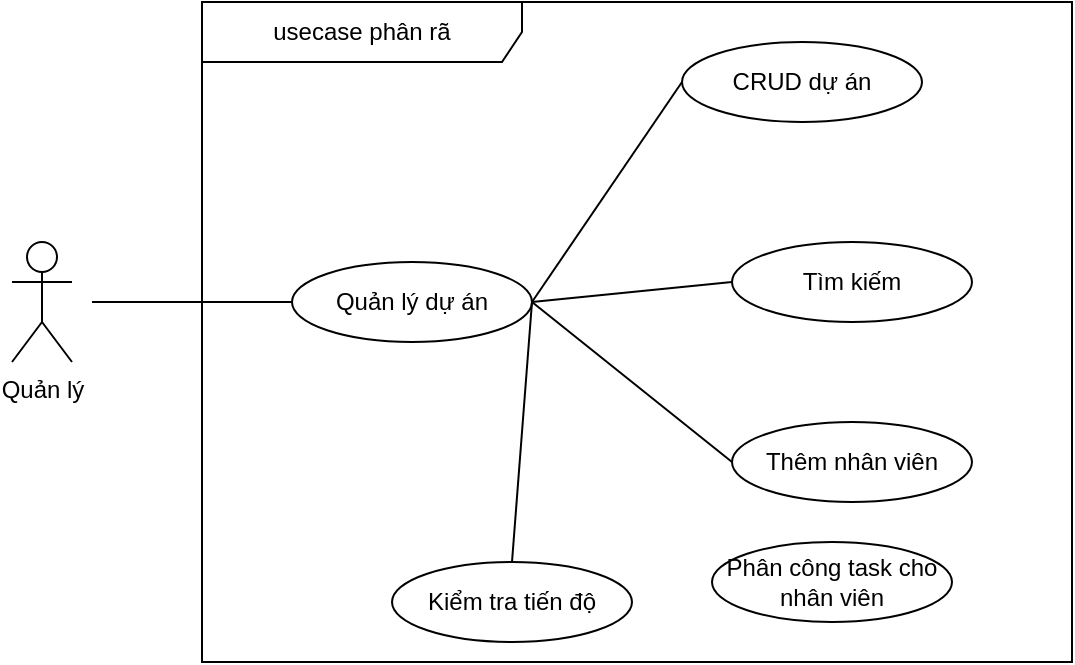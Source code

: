 <mxfile>
    <diagram id="IRH18sNtuKh065FxT_FR" name="Page-1">
        <mxGraphModel dx="921" dy="646" grid="1" gridSize="10" guides="1" tooltips="1" connect="1" arrows="1" fold="1" page="1" pageScale="1" pageWidth="850" pageHeight="1100" math="0" shadow="0">
            <root>
                <mxCell id="0"/>
                <mxCell id="1" parent="0"/>
                <mxCell id="4" value="usecase phân rã" style="shape=umlFrame;whiteSpace=wrap;html=1;pointerEvents=0;recursiveResize=0;container=1;collapsible=0;width=160;" parent="1" vertex="1">
                    <mxGeometry x="185" y="170" width="435" height="330" as="geometry"/>
                </mxCell>
                <mxCell id="5" value="Quản lý dự án" style="ellipse;whiteSpace=wrap;html=1;" parent="4" vertex="1">
                    <mxGeometry x="45" y="130" width="120" height="40" as="geometry"/>
                </mxCell>
                <mxCell id="6" value="" style="endArrow=none;startArrow=none;endFill=0;startFill=0;endSize=8;html=1;verticalAlign=bottom;labelBackgroundColor=none;strokeWidth=1;entryX=0;entryY=0.5;entryDx=0;entryDy=0;exitX=1;exitY=0.5;exitDx=0;exitDy=0;" parent="4" source="5" target="7" edge="1">
                    <mxGeometry width="160" relative="1" as="geometry">
                        <mxPoint x="-65" y="120" as="sourcePoint"/>
                        <mxPoint x="242.574" y="84.142" as="targetPoint"/>
                    </mxGeometry>
                </mxCell>
                <mxCell id="7" value="CRUD dự án" style="ellipse;whiteSpace=wrap;html=1;" parent="4" vertex="1">
                    <mxGeometry x="240" y="20" width="120" height="40" as="geometry"/>
                </mxCell>
                <mxCell id="8" value="" style="endArrow=none;startArrow=none;endFill=0;startFill=0;endSize=8;html=1;verticalAlign=bottom;labelBackgroundColor=none;strokeWidth=1;entryX=0;entryY=0.5;entryDx=0;entryDy=0;exitX=1;exitY=0.5;exitDx=0;exitDy=0;" parent="4" source="5" target="9" edge="1">
                    <mxGeometry width="160" relative="1" as="geometry">
                        <mxPoint x="145" y="220" as="sourcePoint"/>
                        <mxPoint x="222.574" y="154.142" as="targetPoint"/>
                    </mxGeometry>
                </mxCell>
                <mxCell id="9" value="Tìm kiếm" style="ellipse;whiteSpace=wrap;html=1;" parent="4" vertex="1">
                    <mxGeometry x="265" y="120" width="120" height="40" as="geometry"/>
                </mxCell>
                <mxCell id="21" value="Thêm nhân viên" style="ellipse;whiteSpace=wrap;html=1;" parent="4" vertex="1">
                    <mxGeometry x="265" y="210" width="120" height="40" as="geometry"/>
                </mxCell>
                <mxCell id="20" value="" style="endArrow=none;startArrow=none;endFill=0;startFill=0;endSize=8;html=1;verticalAlign=bottom;labelBackgroundColor=none;strokeWidth=1;entryX=0;entryY=0.5;entryDx=0;entryDy=0;exitX=1;exitY=0.5;exitDx=0;exitDy=0;" parent="4" source="5" target="21" edge="1">
                    <mxGeometry width="160" relative="1" as="geometry">
                        <mxPoint x="135" y="450" as="sourcePoint"/>
                        <mxPoint x="212.574" y="384.142" as="targetPoint"/>
                    </mxGeometry>
                </mxCell>
                <mxCell id="23" value="Kiểm tra tiến độ" style="ellipse;whiteSpace=wrap;html=1;" parent="4" vertex="1">
                    <mxGeometry x="95" y="280" width="120" height="40" as="geometry"/>
                </mxCell>
                <mxCell id="24" value="Phân công task cho nhân viên" style="ellipse;whiteSpace=wrap;html=1;" vertex="1" parent="4">
                    <mxGeometry x="255" y="270" width="120" height="40" as="geometry"/>
                </mxCell>
                <mxCell id="10" value="Quản lý" style="shape=umlActor;verticalLabelPosition=bottom;verticalAlign=top;html=1;" parent="1" vertex="1">
                    <mxGeometry x="90" y="290" width="30" height="60" as="geometry"/>
                </mxCell>
                <mxCell id="11" value="" style="endArrow=none;startArrow=none;endFill=0;startFill=0;endSize=8;html=1;verticalAlign=bottom;labelBackgroundColor=none;strokeWidth=1;entryX=0;entryY=0.5;entryDx=0;entryDy=0;" parent="1" target="5" edge="1">
                    <mxGeometry width="160" relative="1" as="geometry">
                        <mxPoint x="130" y="320" as="sourcePoint"/>
                        <mxPoint x="240" y="280" as="targetPoint"/>
                    </mxGeometry>
                </mxCell>
                <mxCell id="22" value="" style="endArrow=none;startArrow=none;endFill=0;startFill=0;endSize=8;html=1;verticalAlign=bottom;labelBackgroundColor=none;strokeWidth=1;entryX=0.5;entryY=0;entryDx=0;entryDy=0;" parent="1" target="23" edge="1">
                    <mxGeometry width="160" relative="1" as="geometry">
                        <mxPoint x="350" y="320" as="sourcePoint"/>
                        <mxPoint x="447.574" y="274.142" as="targetPoint"/>
                    </mxGeometry>
                </mxCell>
            </root>
        </mxGraphModel>
    </diagram>
</mxfile>